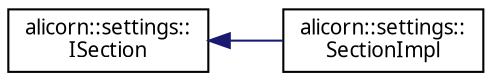 digraph "Иерархия классов. Графический вид."
{
 // INTERACTIVE_SVG=YES
  edge [fontname="Verdana",fontsize="10",labelfontname="Verdana",labelfontsize="10"];
  node [fontname="Verdana",fontsize="10",shape=record];
  rankdir="LR";
  Node1 [label="alicorn::settings::\lISection",height=0.2,width=0.4,color="black", fillcolor="white", style="filled",URL="$a00100.html",tooltip="Класс входит в Settings   Интерфейсный класс для реализации работы с настроками программы. "];
  Node1 -> Node2 [dir="back",color="midnightblue",fontsize="10",style="solid",fontname="Verdana"];
  Node2 [label="alicorn::settings::\lSectionImpl",height=0.2,width=0.4,color="black", fillcolor="white", style="filled",URL="$a00133.html",tooltip="Класс входит в Settings   Класс реализации доступа к разделу настроек программы. "];
}

